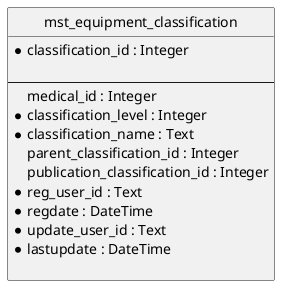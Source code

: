 @startuml
'-------------------------------------------
'Table Name  : mst_equipment_classification
'Description : 医療機関別と公開用（共通）の医療機器分類を管理するマスタテーブル
'
'[ChangeLog]

'  v1.0.0 (2025-06-27)
'  - [H.Miyazawa] OptiServe用のデータベース設計

'  v1.1.0 (2025-07-10)
'  - [H.Miyazawa] インデックス情報と外部キー情報を追加

'  v1.2.0 (2025-08-13)
'  - [H.Miyazawa] 登録、更新のユーザーIDを追加

'  v1.3.0 (2025-08-22)
'  - [H.Miyazawa] ユーザーIDをintegerからtextに変更。

'[Note]
'  - 2025-08-22 : generate_dbdesign_artifacts.pyによる自動生成
'-------------------------------------------
hide circle

entity "mst_equipment_classification" as e01 {
  * classification_id : Integer

  --
    medical_id : Integer
  * classification_level : Integer
  * classification_name : Text
    parent_classification_id : Integer
    publication_classification_id : Integer
  * reg_user_id : Text
  * regdate : DateTime
  * update_user_id : Text
  * lastupdate : DateTime

}
@enduml